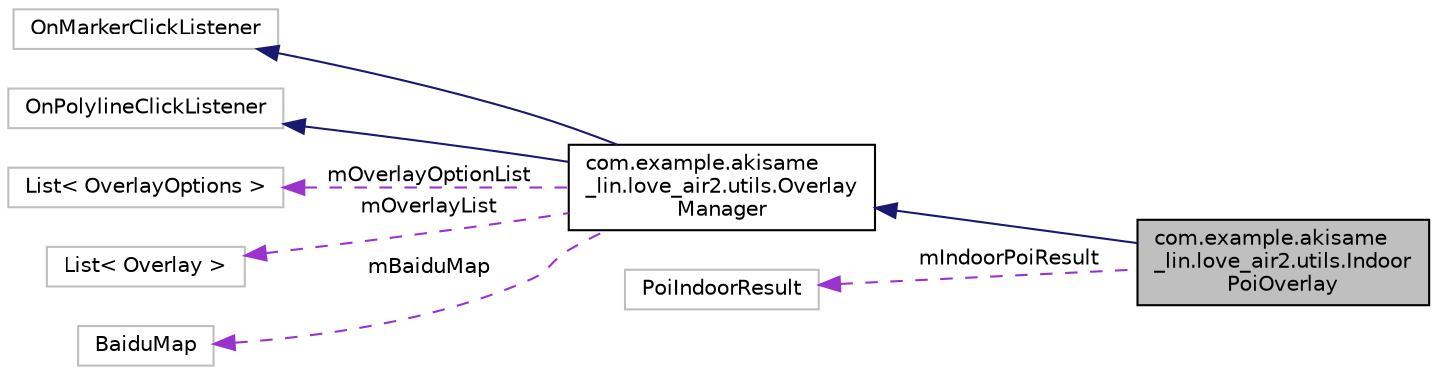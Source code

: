 digraph "com.example.akisame_lin.love_air2.utils.IndoorPoiOverlay"
{
 // LATEX_PDF_SIZE
  edge [fontname="Helvetica",fontsize="10",labelfontname="Helvetica",labelfontsize="10"];
  node [fontname="Helvetica",fontsize="10",shape=record];
  rankdir="LR";
  Node4 [label="com.example.akisame\l_lin.love_air2.utils.Indoor\lPoiOverlay",height=0.2,width=0.4,color="black", fillcolor="grey75", style="filled", fontcolor="black",tooltip=" "];
  Node5 -> Node4 [dir="back",color="midnightblue",fontsize="10",style="solid"];
  Node5 [label="com.example.akisame\l_lin.love_air2.utils.Overlay\lManager",height=0.2,width=0.4,color="black", fillcolor="white", style="filled",URL="$classcom_1_1example_1_1akisame__lin_1_1love__air2_1_1utils_1_1_overlay_manager.html",tooltip=" "];
  Node6 -> Node5 [dir="back",color="midnightblue",fontsize="10",style="solid"];
  Node6 [label="OnMarkerClickListener",height=0.2,width=0.4,color="grey75", fillcolor="white", style="filled",tooltip=" "];
  Node7 -> Node5 [dir="back",color="midnightblue",fontsize="10",style="solid"];
  Node7 [label="OnPolylineClickListener",height=0.2,width=0.4,color="grey75", fillcolor="white", style="filled",tooltip=" "];
  Node8 -> Node5 [dir="back",color="darkorchid3",fontsize="10",style="dashed",label=" mOverlayOptionList" ];
  Node8 [label="List\< OverlayOptions \>",height=0.2,width=0.4,color="grey75", fillcolor="white", style="filled",tooltip=" "];
  Node9 -> Node5 [dir="back",color="darkorchid3",fontsize="10",style="dashed",label=" mOverlayList" ];
  Node9 [label="List\< Overlay \>",height=0.2,width=0.4,color="grey75", fillcolor="white", style="filled",tooltip=" "];
  Node10 -> Node5 [dir="back",color="darkorchid3",fontsize="10",style="dashed",label=" mBaiduMap" ];
  Node10 [label="BaiduMap",height=0.2,width=0.4,color="grey75", fillcolor="white", style="filled",tooltip=" "];
  Node11 -> Node4 [dir="back",color="darkorchid3",fontsize="10",style="dashed",label=" mIndoorPoiResult" ];
  Node11 [label="PoiIndoorResult",height=0.2,width=0.4,color="grey75", fillcolor="white", style="filled",tooltip=" "];
}
